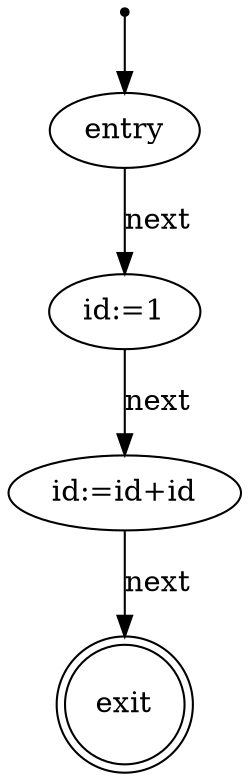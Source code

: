 digraph{
	inic[shape=point];

	entry[label="entry"]
	n0[label="id:=1"]
	n1[label="id:=id+id"]
	exit[label="exit"]

	inic->entry;
	entry->n0 [label="next"];
	n0->n1 [label="next"];
	n1->exit [label="next"];
	exit[shape=doublecircle];
}